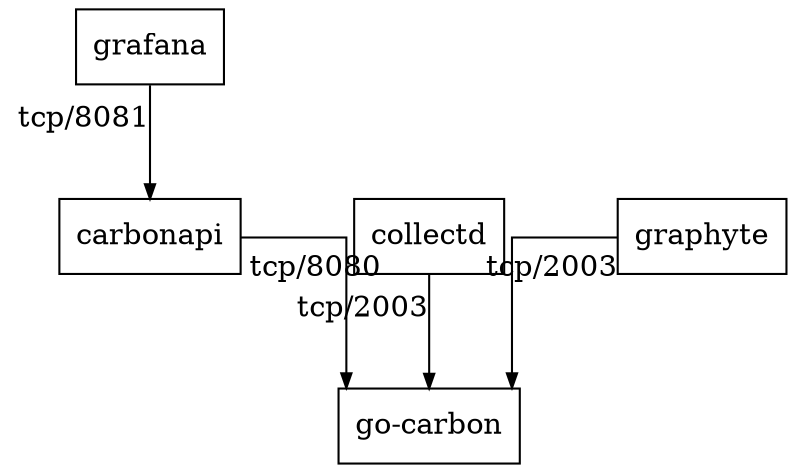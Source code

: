 

digraph D {

  dpi = 196
  newrank = true

  node [
    shape     = record
  ]

  edge [
    arrowhead = normal
    arrowsize = 0.7
  ]

  splines  = ortho;
  ranksep  = 0.75;
  nodesep  = 0.75;

  subgraph monitoring {

    grafana        [ label = "grafana" ]
    carbonapi      [ label = "carbonapi" ]
    go_carbon      [ label = "go-carbon" ]
  }

  subgraph extern {

    collectd       [ label = collectd ]
    graphyte       [ label = graphyte ]
  }

  collectd  -> go_carbon [ xlabel = " tcp/2003", decorate = false ]
  graphyte  -> go_carbon [ xlabel = " tcp/2003", decorate = false ]

  grafana   -> carbonapi [ xlabel = " tcp/8081", decorate = false ]
  carbonapi -> go_carbon [ xlabel = " tcp/8080", decorate = false ]
}
